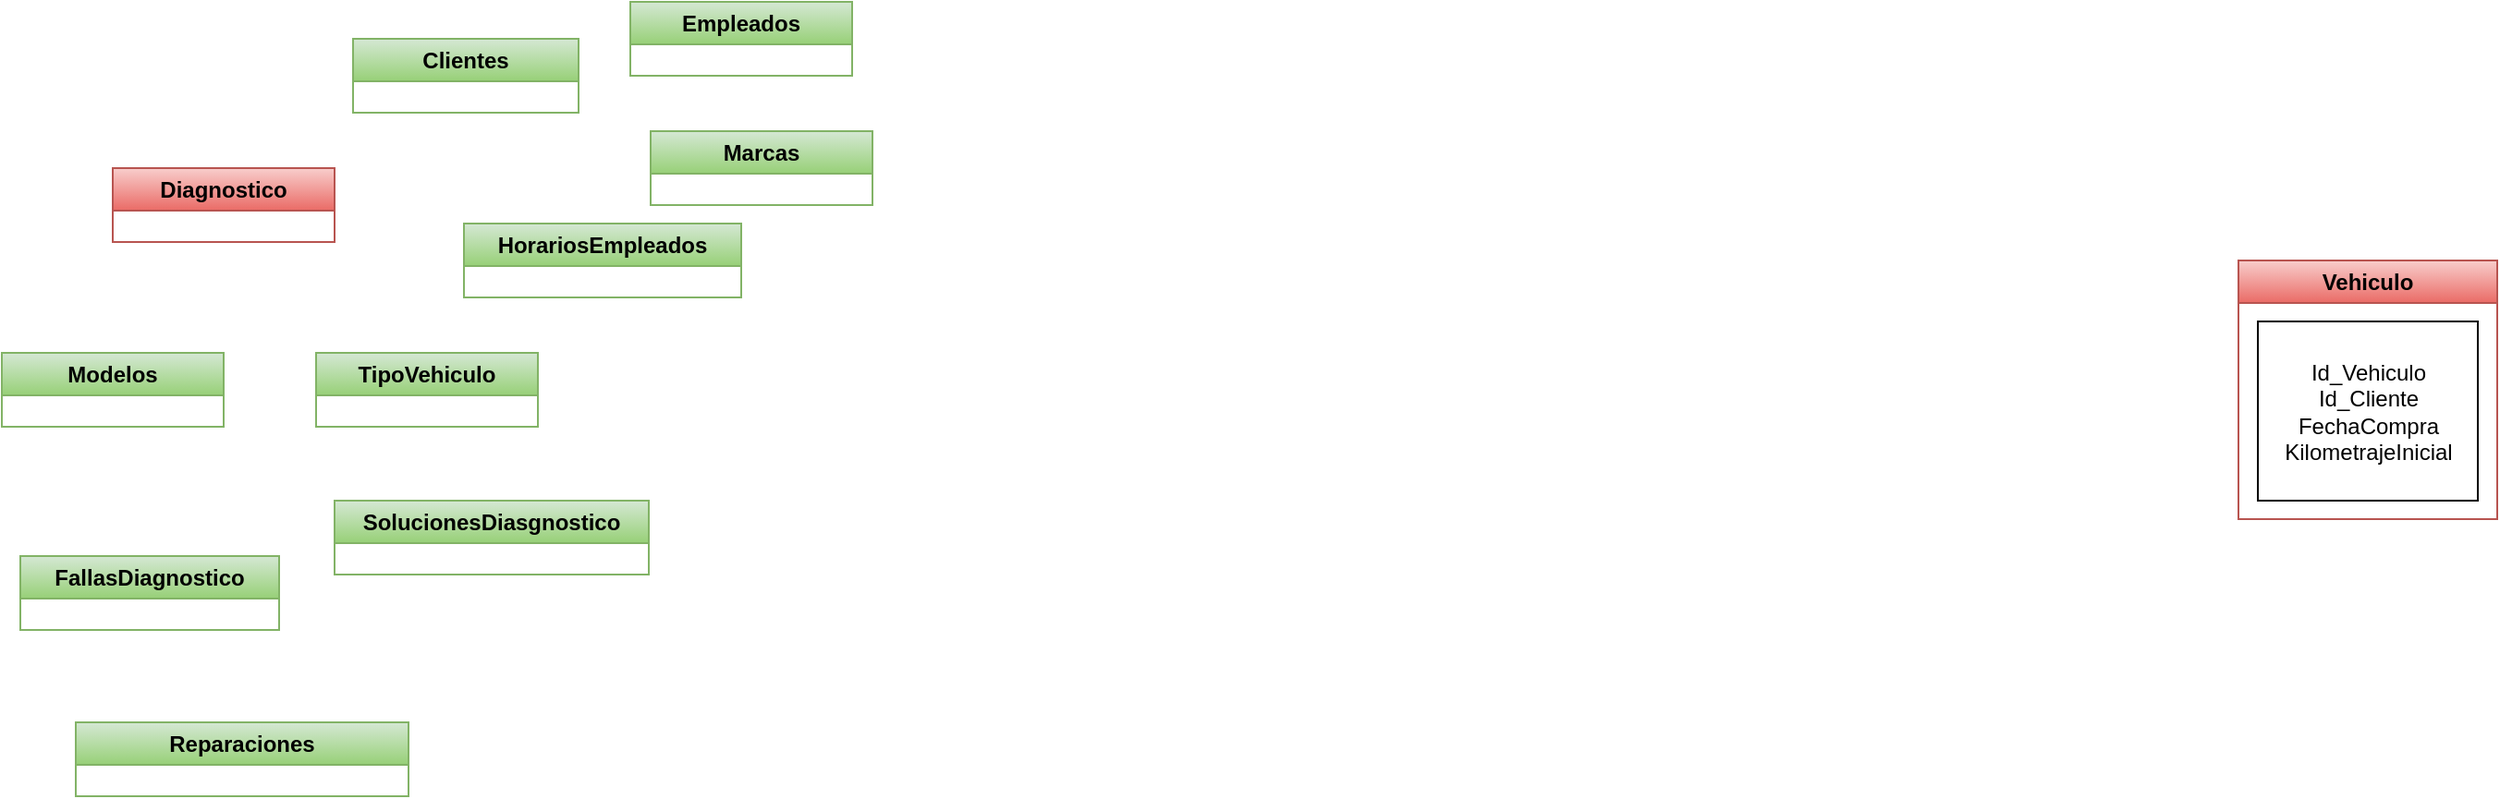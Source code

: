 <mxfile version="21.6.6" type="github">
  <diagram name="Page-1" id="T80rOR9vDIjqRzHl7qig">
    <mxGraphModel dx="1024" dy="1668" grid="1" gridSize="10" guides="1" tooltips="1" connect="1" arrows="1" fold="1" page="1" pageScale="1" pageWidth="850" pageHeight="1100" math="0" shadow="0">
      <root>
        <mxCell id="0" />
        <mxCell id="1" parent="0" />
        <mxCell id="cB3qJ_cgSJbhxKvkDimK-1" value="Empleados" style="swimlane;whiteSpace=wrap;html=1;fillColor=#d5e8d4;strokeColor=#82b366;gradientColor=#97d077;" parent="1" vertex="1" collapsed="1">
          <mxGeometry x="370" y="-230" width="120" height="40" as="geometry">
            <mxRectangle x="295" y="-110" width="160" height="180" as="alternateBounds" />
          </mxGeometry>
        </mxCell>
        <mxCell id="cB3qJ_cgSJbhxKvkDimK-2" value="&lt;div&gt;Id_Empleado&lt;/div&gt;&lt;div&gt;Nombre&lt;/div&gt;&lt;div&gt;Apellido&lt;/div&gt;&lt;div&gt;FechaNacimiento&lt;/div&gt;&lt;div&gt;DireccionResidencial&lt;/div&gt;&lt;div&gt;Telefono&lt;/div&gt;&lt;div&gt;Correo&lt;/div&gt;&lt;div&gt;Id_Cargo&lt;/div&gt;" style="rounded=0;whiteSpace=wrap;html=1;" parent="cB3qJ_cgSJbhxKvkDimK-1" vertex="1">
          <mxGeometry x="10" y="35" width="140" height="133" as="geometry" />
        </mxCell>
        <mxCell id="cB3qJ_cgSJbhxKvkDimK-3" value="HorariosEmpleados" style="swimlane;whiteSpace=wrap;html=1;fillColor=#d5e8d4;strokeColor=#82b366;gradientColor=#97d077;" parent="1" vertex="1" collapsed="1">
          <mxGeometry x="280" y="-110" width="150" height="40" as="geometry">
            <mxRectangle x="520" y="80" width="160" height="130" as="alternateBounds" />
          </mxGeometry>
        </mxCell>
        <mxCell id="cB3qJ_cgSJbhxKvkDimK-4" value="&lt;div&gt;Id_Horario&lt;/div&gt;&lt;div&gt;Id_Empleado&lt;/div&gt;&lt;div&gt;Fecha&lt;/div&gt;&lt;div&gt;HoraEntrada&lt;/div&gt;&lt;div&gt;HoraSalida&lt;br&gt;&lt;/div&gt;" style="rounded=0;whiteSpace=wrap;html=1;" parent="cB3qJ_cgSJbhxKvkDimK-3" vertex="1">
          <mxGeometry x="10" y="34" width="140" height="86" as="geometry" />
        </mxCell>
        <mxCell id="cB3qJ_cgSJbhxKvkDimK-8" value="Marcas" style="swimlane;whiteSpace=wrap;html=1;fillColor=#d5e8d4;strokeColor=#82b366;gradientColor=#97d077;" parent="1" vertex="1" collapsed="1">
          <mxGeometry x="381" y="-160" width="120" height="40" as="geometry">
            <mxRectangle x="830" y="-120" width="130" height="100" as="alternateBounds" />
          </mxGeometry>
        </mxCell>
        <mxCell id="cB3qJ_cgSJbhxKvkDimK-9" value="&lt;div&gt;Id_Marca&lt;/div&gt;&lt;div&gt;NombreMarca&lt;br&gt;&lt;/div&gt;" style="rounded=0;whiteSpace=wrap;html=1;" parent="cB3qJ_cgSJbhxKvkDimK-8" vertex="1">
          <mxGeometry x="10" y="35" width="110" height="53" as="geometry" />
        </mxCell>
        <mxCell id="cB3qJ_cgSJbhxKvkDimK-10" value="Modelos" style="swimlane;whiteSpace=wrap;html=1;fillColor=#d5e8d4;strokeColor=#82b366;gradientColor=#97d077;" parent="1" vertex="1" collapsed="1">
          <mxGeometry x="30" y="-40" width="120" height="40" as="geometry">
            <mxRectangle x="80" y="100" width="150" height="110" as="alternateBounds" />
          </mxGeometry>
        </mxCell>
        <mxCell id="cB3qJ_cgSJbhxKvkDimK-11" value="&lt;div&gt;Id_Modelo&lt;/div&gt;&lt;div&gt;Id_Marca&lt;br&gt;&lt;/div&gt;NombreModelo" style="rounded=0;whiteSpace=wrap;html=1;" parent="cB3qJ_cgSJbhxKvkDimK-10" vertex="1">
          <mxGeometry x="9" y="31" width="132" height="69" as="geometry" />
        </mxCell>
        <mxCell id="cB3qJ_cgSJbhxKvkDimK-14" value="TipoVehiculo" style="swimlane;whiteSpace=wrap;html=1;fillColor=#d5e8d4;gradientColor=#97d077;strokeColor=#82b366;" parent="1" vertex="1" collapsed="1">
          <mxGeometry x="200" y="-40" width="120" height="40" as="geometry">
            <mxRectangle x="280" y="120" width="175" height="200" as="alternateBounds" />
          </mxGeometry>
        </mxCell>
        <mxCell id="cB3qJ_cgSJbhxKvkDimK-15" value="&lt;div style=&quot;font-size: 14px;&quot;&gt;&lt;font style=&quot;font-size: 14px;&quot;&gt;Id_Vehiculo&lt;/font&gt;&lt;/div&gt;&lt;div style=&quot;font-size: 14px;&quot;&gt;&lt;font style=&quot;font-size: 14px;&quot;&gt;Id_Cliente&lt;br&gt;&lt;/font&gt;&lt;/div&gt;&lt;div style=&quot;font-size: 14px;&quot;&gt;&lt;font style=&quot;font-size: 14px;&quot;&gt;Id_TipoVehiculo&lt;/font&gt;&lt;/div&gt;&lt;div style=&quot;font-size: 14px;&quot;&gt;&lt;font style=&quot;font-size: 14px;&quot;&gt;Id_Marca&lt;/font&gt;&lt;/div&gt;&lt;div style=&quot;font-size: 14px;&quot;&gt;&lt;font style=&quot;font-size: 14px;&quot;&gt;Id_Modelo&lt;/font&gt;&lt;/div&gt;&lt;div style=&quot;font-size: 14px;&quot;&gt;&lt;font style=&quot;font-size: 14px;&quot;&gt;NumeroSerie&lt;/font&gt;&lt;/div&gt;&lt;div style=&quot;font-size: 14px;&quot;&gt;&lt;font style=&quot;font-size: 14px;&quot;&gt;Kilometraje&lt;br&gt;&lt;/font&gt;&lt;/div&gt;&lt;div style=&quot;font-size: 14px;&quot;&gt;&lt;font style=&quot;font-size: 14px;&quot;&gt;TipoMotor&lt;font style=&quot;font-size: 14px;&quot;&gt;&lt;br&gt;&lt;/font&gt;&lt;/font&gt;&lt;/div&gt;" style="rounded=0;whiteSpace=wrap;html=1;" parent="cB3qJ_cgSJbhxKvkDimK-14" vertex="1">
          <mxGeometry x="13" y="31" width="149" height="159" as="geometry" />
        </mxCell>
        <mxCell id="cB3qJ_cgSJbhxKvkDimK-18" value="Diagnostico" style="swimlane;whiteSpace=wrap;html=1;fillColor=#f8cecc;gradientColor=#ea6b66;strokeColor=#b85450;" parent="1" vertex="1" collapsed="1">
          <mxGeometry x="90" y="-140" width="120" height="40" as="geometry">
            <mxRectangle x="90" y="-140" width="150" height="180" as="alternateBounds" />
          </mxGeometry>
        </mxCell>
        <mxCell id="cB3qJ_cgSJbhxKvkDimK-19" value="&lt;div&gt;Id_Diagnostico&lt;/div&gt;&lt;div&gt;Id_Vehiculo&lt;/div&gt;&lt;div&gt;Id_Empleado&lt;/div&gt;&lt;div&gt;Fecha&lt;/div&gt;&lt;div&gt;Descripcion&lt;/div&gt;&lt;div&gt;FallasDetectadas&lt;/div&gt;&lt;div&gt;Solucion&lt;/div&gt;&lt;div&gt;CostoReparacion&lt;br&gt;&lt;/div&gt;" style="rounded=0;whiteSpace=wrap;html=1;" parent="cB3qJ_cgSJbhxKvkDimK-18" vertex="1">
          <mxGeometry x="9" y="31" width="131" height="139" as="geometry" />
        </mxCell>
        <mxCell id="cB3qJ_cgSJbhxKvkDimK-21" value="SolucionesDiasgnostico" style="swimlane;whiteSpace=wrap;html=1;fillColor=#d5e8d4;gradientColor=#97d077;strokeColor=#82b366;" parent="1" vertex="1" collapsed="1">
          <mxGeometry x="210" y="40" width="170" height="40" as="geometry">
            <mxRectangle x="500" y="260" width="170" height="120" as="alternateBounds" />
          </mxGeometry>
        </mxCell>
        <mxCell id="cB3qJ_cgSJbhxKvkDimK-22" value="&lt;div&gt;Id_SolucionDiagnostico&lt;/div&gt;&lt;div&gt;Id_Diagnostico&lt;/div&gt;&lt;div&gt;DescripcionSolucion&lt;/div&gt;" style="rounded=0;whiteSpace=wrap;html=1;" parent="cB3qJ_cgSJbhxKvkDimK-21" vertex="1">
          <mxGeometry x="10" y="33" width="150" height="77" as="geometry" />
        </mxCell>
        <mxCell id="cB3qJ_cgSJbhxKvkDimK-36" value="Factura" style="swimlane;whiteSpace=wrap;html=1;fillColor=#f8cecc;gradientColor=#ea6b66;strokeColor=#b85450;startSize=23;" parent="cB3qJ_cgSJbhxKvkDimK-21" vertex="1" collapsed="1">
          <mxGeometry x="-19" y="20" width="180" height="40" as="geometry">
            <mxRectangle x="1080" y="40" width="180" height="220" as="alternateBounds" />
          </mxGeometry>
        </mxCell>
        <mxCell id="cB3qJ_cgSJbhxKvkDimK-37" value="&lt;div&gt;Id_Factura&lt;/div&gt;&lt;div&gt;FechaEmision&lt;/div&gt;&lt;div&gt;Id_Cliente&lt;/div&gt;&lt;div&gt;Id_Vehiculo&lt;/div&gt;&lt;div&gt;Id_Diagnostico&lt;/div&gt;&lt;div&gt;Id_Reparacion&lt;/div&gt;&lt;div&gt;Subtotal&lt;/div&gt;&lt;div&gt;Impuestos&lt;/div&gt;&lt;div&gt;Descuentos&lt;/div&gt;&lt;div&gt;Total&lt;br&gt;&lt;/div&gt;" style="rounded=0;whiteSpace=wrap;html=1;" parent="cB3qJ_cgSJbhxKvkDimK-36" vertex="1">
          <mxGeometry x="16" y="37" width="150" height="170" as="geometry" />
        </mxCell>
        <mxCell id="cB3qJ_cgSJbhxKvkDimK-23" value="FallasDiagnostico" style="swimlane;whiteSpace=wrap;html=1;fillColor=#d5e8d4;gradientColor=#97d077;strokeColor=#82b366;" parent="1" vertex="1" collapsed="1">
          <mxGeometry x="40" y="70" width="140" height="40" as="geometry">
            <mxRectangle x="55" y="250" width="200" height="105" as="alternateBounds" />
          </mxGeometry>
        </mxCell>
        <mxCell id="cB3qJ_cgSJbhxKvkDimK-24" value="&lt;div&gt;Id_FallasDiagnostico&lt;/div&gt;&lt;div&gt;Id_DIagnostico&lt;/div&gt;&lt;div&gt;DescripcionFalla&lt;/div&gt;" style="rounded=0;whiteSpace=wrap;html=1;" parent="cB3qJ_cgSJbhxKvkDimK-23" vertex="1">
          <mxGeometry x="10" y="33" width="180" height="60" as="geometry" />
        </mxCell>
        <mxCell id="cB3qJ_cgSJbhxKvkDimK-26" value="Clientes" style="swimlane;whiteSpace=wrap;html=1;fillColor=#d5e8d4;gradientColor=#97d077;strokeColor=#82b366;" parent="1" vertex="1" collapsed="1">
          <mxGeometry x="220" y="-210" width="122" height="40" as="geometry">
            <mxRectangle x="490" y="-140" width="135" height="140" as="alternateBounds" />
          </mxGeometry>
        </mxCell>
        <mxCell id="cB3qJ_cgSJbhxKvkDimK-27" value="&lt;div&gt;Id_Clientes&lt;/div&gt;&lt;div&gt;Nombre&lt;/div&gt;&lt;div&gt;Apellido&lt;/div&gt;&lt;div&gt;Telefono&lt;br&gt;&lt;/div&gt;&lt;div&gt;Correo&lt;/div&gt;&lt;div&gt;Direccion&lt;br&gt;&lt;/div&gt;" style="rounded=0;whiteSpace=wrap;html=1;" parent="cB3qJ_cgSJbhxKvkDimK-26" vertex="1">
          <mxGeometry x="11" y="33" width="113" height="97" as="geometry" />
        </mxCell>
        <mxCell id="cB3qJ_cgSJbhxKvkDimK-29" value="&lt;div&gt;Vehiculo&lt;/div&gt;" style="swimlane;whiteSpace=wrap;html=1;fillColor=#f8cecc;gradientColor=#ea6b66;strokeColor=#b85450;" parent="1" vertex="1">
          <mxGeometry x="1240" y="-90" width="140" height="140" as="geometry">
            <mxRectangle x="50" y="-20" width="180" height="40" as="alternateBounds" />
          </mxGeometry>
        </mxCell>
        <mxCell id="cB3qJ_cgSJbhxKvkDimK-30" value="&lt;div&gt;Id_Vehiculo&lt;/div&gt;&lt;div&gt;Id_Cliente&lt;/div&gt;&lt;div&gt;FechaCompra&lt;/div&gt;&lt;div&gt;KilometrajeInicial&lt;br&gt;&lt;/div&gt;" style="rounded=0;whiteSpace=wrap;html=1;" parent="cB3qJ_cgSJbhxKvkDimK-29" vertex="1">
          <mxGeometry x="10.5" y="33" width="119" height="97" as="geometry" />
        </mxCell>
        <mxCell id="cB3qJ_cgSJbhxKvkDimK-38" value="Reparaciones" style="swimlane;whiteSpace=wrap;html=1;fillColor=#d5e8d4;gradientColor=#97d077;strokeColor=#82b366;startSize=23;" parent="1" vertex="1" collapsed="1">
          <mxGeometry x="70" y="160" width="180" height="40" as="geometry">
            <mxRectangle x="710" y="40" width="190" height="140" as="alternateBounds" />
          </mxGeometry>
        </mxCell>
        <mxCell id="cB3qJ_cgSJbhxKvkDimK-39" value="&lt;div&gt;Id_Reparaciones&lt;/div&gt;&lt;div&gt;Fecha&lt;/div&gt;&lt;div&gt;Id_Diagnostico&lt;br&gt;&lt;/div&gt;&lt;div&gt;Id_Factura&lt;/div&gt;&lt;div&gt;Id_Cliente&lt;/div&gt;&lt;div&gt;Id_vehiculo&lt;br&gt;&lt;/div&gt;" style="rounded=0;whiteSpace=wrap;html=1;" parent="cB3qJ_cgSJbhxKvkDimK-38" vertex="1">
          <mxGeometry x="11" y="33" width="169" height="97" as="geometry" />
        </mxCell>
      </root>
    </mxGraphModel>
  </diagram>
</mxfile>
